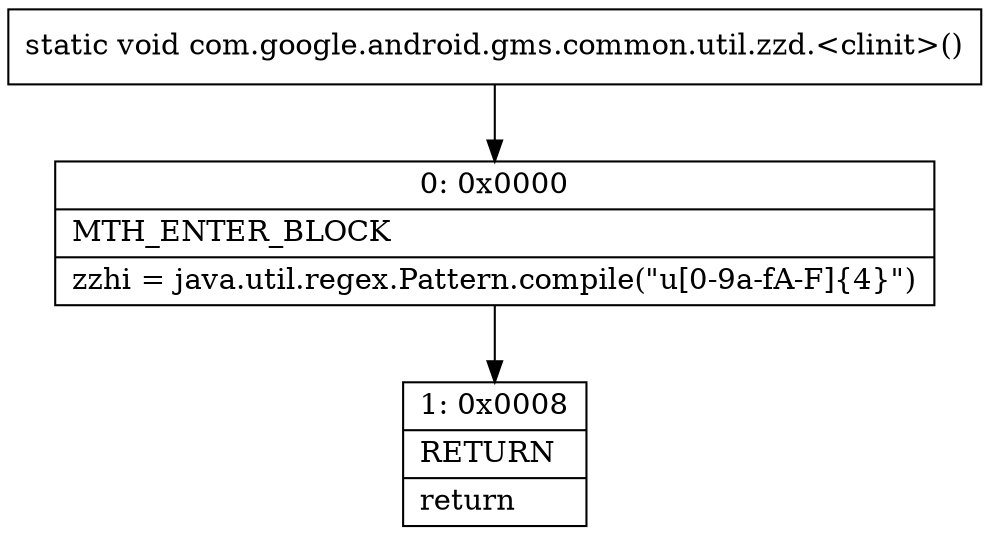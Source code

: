 digraph "CFG forcom.google.android.gms.common.util.zzd.\<clinit\>()V" {
Node_0 [shape=record,label="{0\:\ 0x0000|MTH_ENTER_BLOCK\l|zzhi = java.util.regex.Pattern.compile(\"u[0\-9a\-fA\-F]\{4\}\")\l}"];
Node_1 [shape=record,label="{1\:\ 0x0008|RETURN\l|return\l}"];
MethodNode[shape=record,label="{static void com.google.android.gms.common.util.zzd.\<clinit\>() }"];
MethodNode -> Node_0;
Node_0 -> Node_1;
}

